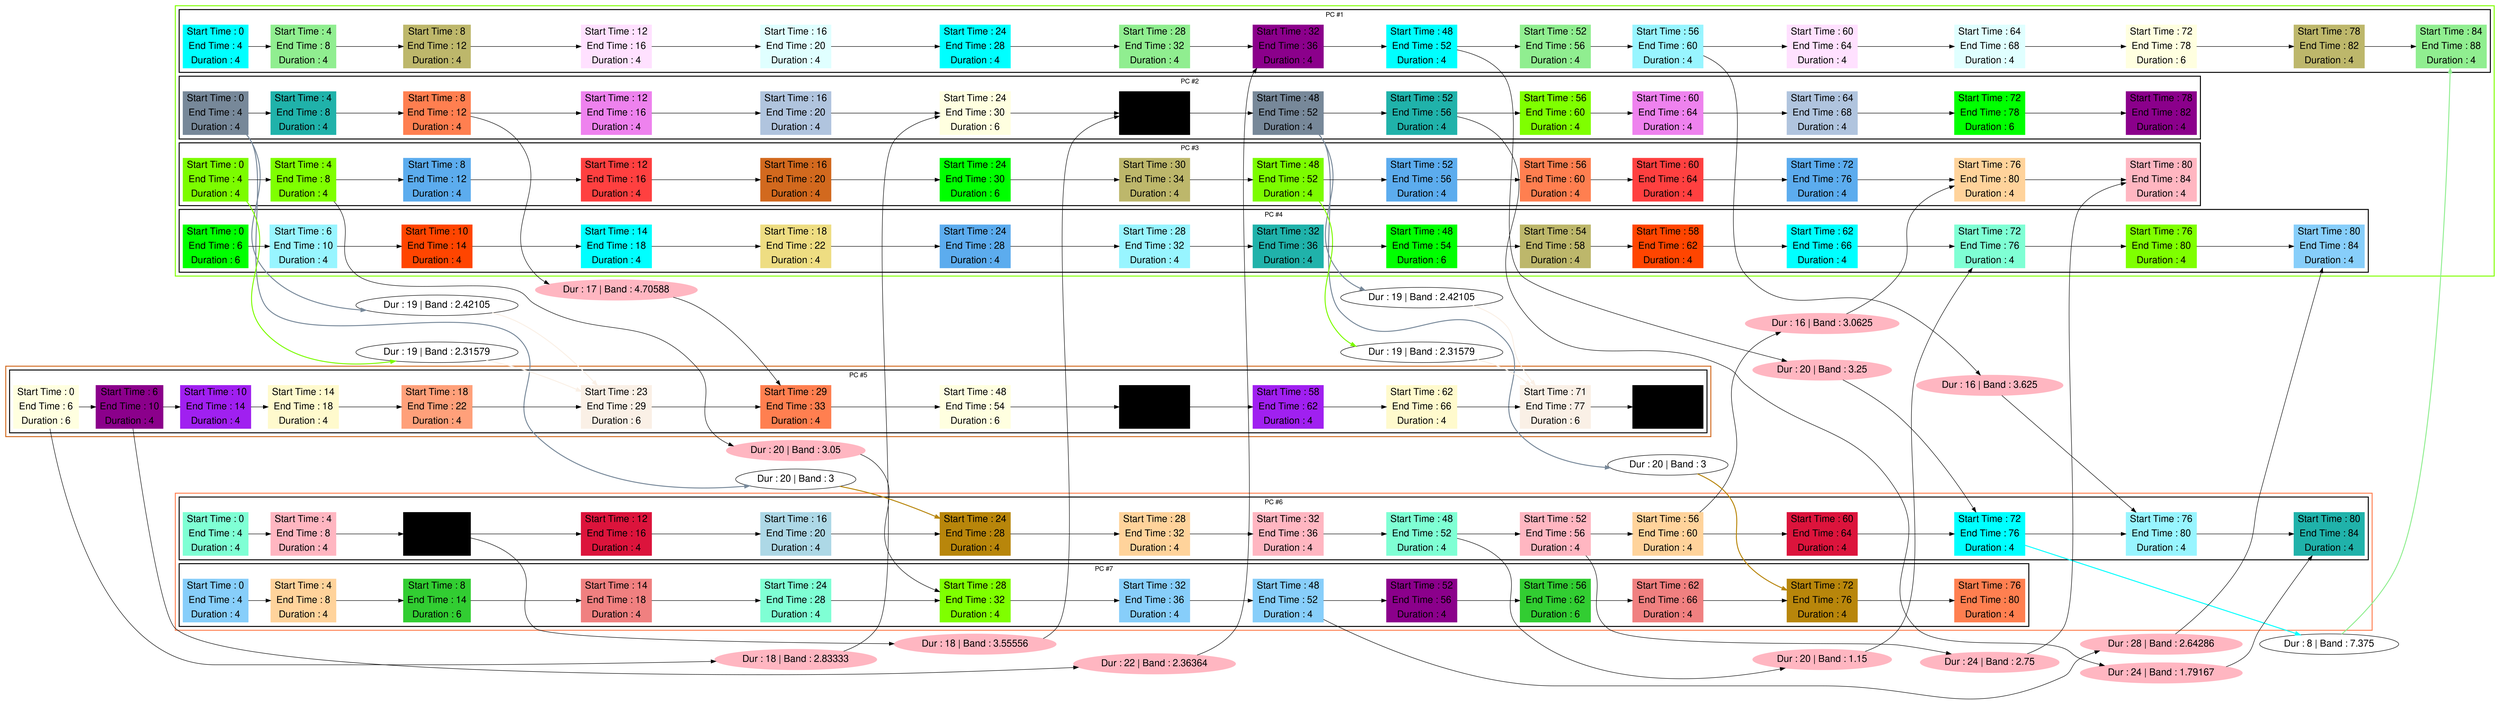 digraph G {

fontname="Helvetica,Arial,sans-serif"
node [fontname="Helvetica,Arial,sans-serif"]
edge [fontname="Helvetica,Arial,sans-serif"]
graph [rankdir = "LR"];
node [fontsize = "20" shape = "ellipse"];

    subgraph cluster_Mod_0{
        color =chartreuse
        style = bold
        subgraph cluster_0{
           node [style=filled]
           color = black


            "node4" [
               label = "Start Time : 0 | End Time : 4 | Duration : 4"
               shape = "record"
               color = aqua
            ]

            "node67" [
               label = "Start Time : 4 | End Time : 8 | Duration : 4"
               shape = "record"
               color = lightgreen
            ]

            "node49" [
               label = "Start Time : 8 | End Time : 12 | Duration : 4"
               shape = "record"
               color = darkkhaki
            ]

            "node16" [
               label = "Start Time : 12 | End Time : 16 | Duration : 4"
               shape = "record"
               color = thistle1
            ]

            "node64" [
               label = "Start Time : 16 | End Time : 20 | Duration : 4"
               shape = "record"
               color = lightcyan
            ]

            "node5" [
               label = "Start Time : 24 | End Time : 28 | Duration : 4"
               shape = "record"
               color = aqua
            ]

            "node68" [
               label = "Start Time : 28 | End Time : 32 | Duration : 4"
               shape = "record"
               color = lightgreen
            ]

            "node54" [
               label = "Start Time : 32 | End Time : 36 | Duration : 4"
               shape = "record"
               color = darkmagenta
            ]

            "node6" [
               label = "Start Time : 48 | End Time : 52 | Duration : 4"
               shape = "record"
               color = aqua
            ]

            "node69" [
               label = "Start Time : 52 | End Time : 56 | Duration : 4"
               shape = "record"
               color = lightgreen
            ]

            "node28" [
               label = "Start Time : 56 | End Time : 60 | Duration : 4"
               shape = "record"
               color = cadetblue1
            ]

            "node17" [
               label = "Start Time : 60 | End Time : 64 | Duration : 4"
               shape = "record"
               color = thistle1
            ]

            "node65" [
               label = "Start Time : 64 | End Time : 68 | Duration : 4"
               shape = "record"
               color = lightcyan
            ]

            "node91" [
               label = "Start Time : 72 | End Time : 78 | Duration : 6"
               shape = "record"
               color = lightyellow
            ]

            "node52" [
               label = "Start Time : 78 | End Time : 82 | Duration : 4"
               shape = "record"
               color = darkkhaki
            ]

            "node70" [
               label = "Start Time : 84 | End Time : 88 | Duration : 4"
               shape = "record"
               color = lightgreen
            ]

            node4 -> node67 -> node49 -> node16 -> node64 -> node5 -> node68 -> node54 -> node6 -> node69 -> node28 -> node17 -> node65 -> node91 -> node52 -> node70

            label = "PC #1"

        }
        subgraph cluster_1{
           node [style=filled]
           color = black


            "node84" [
               label = "Start Time : 0 | End Time : 4 | Duration : 4"
               shape = "record"
               color = lightslategray
            ]

            "node76" [
               label = "Start Time : 4 | End Time : 8 | Duration : 4"
               shape = "record"
               color = lightseagreen
            ]

            "node35" [
               label = "Start Time : 8 | End Time : 12 | Duration : 4"
               shape = "record"
               color = coral
            ]

            "node18" [
               label = "Start Time : 12 | End Time : 16 | Duration : 4"
               shape = "record"
               color = violet
            ]

            "node86" [
               label = "Start Time : 16 | End Time : 20 | Duration : 4"
               shape = "record"
               color = lightsteelblue
            ]

            "node89" [
               label = "Start Time : 24 | End Time : 30 | Duration : 6"
               shape = "record"
               color = lightyellow
            ]

            "node40" [
               label = "Start Time : 30 | End Time : 34 | Duration : 4"
               shape = "record"
               color = cornflower
            ]

            "node85" [
               label = "Start Time : 48 | End Time : 52 | Duration : 4"
               shape = "record"
               color = lightslategray
            ]

            "node78" [
               label = "Start Time : 52 | End Time : 56 | Duration : 4"
               shape = "record"
               color = lightseagreen
            ]

            "node32" [
               label = "Start Time : 56 | End Time : 60 | Duration : 4"
               shape = "record"
               color = chartreuse
            ]

            "node19" [
               label = "Start Time : 60 | End Time : 64 | Duration : 4"
               shape = "record"
               color = violet
            ]

            "node87" [
               label = "Start Time : 64 | End Time : 68 | Duration : 4"
               shape = "record"
               color = lightsteelblue
            ]

            "node95" [
               label = "Start Time : 72 | End Time : 78 | Duration : 6"
               shape = "record"
               color = lime
            ]

            "node56" [
               label = "Start Time : 78 | End Time : 82 | Duration : 4"
               shape = "record"
               color = darkmagenta
            ]

            node84 -> node76 -> node35 -> node18 -> node86 -> node89 -> node40 -> node85 -> node78 -> node32 -> node19 -> node87 -> node95 -> node56

            label = "PC #2"

        }
        subgraph cluster_2{
           node [style=filled]
           color = black


            "node57" [
               label = "Start Time : 0 | End Time : 4 | Duration : 4"
               shape = "record"
               color = lawngreen
            ]

            "node30" [
               label = "Start Time : 4 | End Time : 8 | Duration : 4"
               shape = "record"
               color = chartreuse
            ]

            "node0" [
               label = "Start Time : 8 | End Time : 12 | Duration : 4"
               shape = "record"
               color = steelblue2
            ]

            "node20" [
               label = "Start Time : 12 | End Time : 16 | Duration : 4"
               shape = "record"
               color = brown1
            ]

            "node34" [
               label = "Start Time : 16 | End Time : 20 | Duration : 4"
               shape = "record"
               color = chocolate
            ]

            "node93" [
               label = "Start Time : 24 | End Time : 30 | Duration : 6"
               shape = "record"
               color = lime
            ]

            "node50" [
               label = "Start Time : 30 | End Time : 34 | Duration : 4"
               shape = "record"
               color = darkkhaki
            ]

            "node58" [
               label = "Start Time : 48 | End Time : 52 | Duration : 4"
               shape = "record"
               color = lawngreen
            ]

            "node2" [
               label = "Start Time : 52 | End Time : 56 | Duration : 4"
               shape = "record"
               color = steelblue2
            ]

            "node37" [
               label = "Start Time : 56 | End Time : 60 | Duration : 4"
               shape = "record"
               color = coral
            ]

            "node21" [
               label = "Start Time : 60 | End Time : 64 | Duration : 4"
               shape = "record"
               color = brown1
            ]

            "node3" [
               label = "Start Time : 72 | End Time : 76 | Duration : 4"
               shape = "record"
               color = steelblue2
            ]

            "node25" [
               label = "Start Time : 76 | End Time : 80 | Duration : 4"
               shape = "record"
               color = burlywood1
            ]

            "node74" [
               label = "Start Time : 80 | End Time : 84 | Duration : 4"
               shape = "record"
               color = lightpink
            ]

            node57 -> node30 -> node0 -> node20 -> node34 -> node93 -> node50 -> node58 -> node2 -> node37 -> node21 -> node3 -> node25 -> node74

            label = "PC #3"

        }
        subgraph cluster_3{
           node [style=filled]
           color = black


            "node92" [
               label = "Start Time : 0 | End Time : 6 | Duration : 6"
               shape = "record"
               color = lime
            ]

            "node26" [
               label = "Start Time : 6 | End Time : 10 | Duration : 4"
               shape = "record"
               color = cadetblue1
            ]

            "node12" [
               label = "Start Time : 10 | End Time : 14 | Duration : 4"
               shape = "record"
               color = orangered1
            ]

            "node45" [
               label = "Start Time : 14 | End Time : 18 | Duration : 4"
               shape = "record"
               color = cyan
            ]

            "node66" [
               label = "Start Time : 18 | End Time : 22 | Duration : 4"
               shape = "record"
               color = lightgoldenrod
            ]

            "node1" [
               label = "Start Time : 24 | End Time : 28 | Duration : 4"
               shape = "record"
               color = steelblue2
            ]

            "node27" [
               label = "Start Time : 28 | End Time : 32 | Duration : 4"
               shape = "record"
               color = cadetblue1
            ]

            "node77" [
               label = "Start Time : 32 | End Time : 36 | Duration : 4"
               shape = "record"
               color = lightseagreen
            ]

            "node94" [
               label = "Start Time : 48 | End Time : 54 | Duration : 6"
               shape = "record"
               color = lime
            ]

            "node51" [
               label = "Start Time : 54 | End Time : 58 | Duration : 4"
               shape = "record"
               color = darkkhaki
            ]

            "node13" [
               label = "Start Time : 58 | End Time : 62 | Duration : 4"
               shape = "record"
               color = orangered1
            ]

            "node46" [
               label = "Start Time : 62 | End Time : 66 | Duration : 4"
               shape = "record"
               color = cyan
            ]

            "node11" [
               label = "Start Time : 72 | End Time : 76 | Duration : 4"
               shape = "record"
               color = aquamarine
            ]

            "node33" [
               label = "Start Time : 76 | End Time : 80 | Duration : 4"
               shape = "record"
               color = chartreuse
            ]

            "node83" [
               label = "Start Time : 80 | End Time : 84 | Duration : 4"
               shape = "record"
               color = lightskyblue
            ]

            node92 -> node26 -> node12 -> node45 -> node66 -> node1 -> node27 -> node77 -> node94 -> node51 -> node13 -> node46 -> node11 -> node33 -> node83

            label = "PC #4"

        }
    }
    subgraph cluster_Mod_4{
        color =chocolate
        style = bold
        subgraph cluster_4{
           node [style=filled]
           color = black


            "node88" [
               label = "Start Time : 0 | End Time : 6 | Duration : 6"
               shape = "record"
               color = lightyellow
            ]

            "node53" [
               label = "Start Time : 6 | End Time : 10 | Duration : 4"
               shape = "record"
               color = darkmagenta
            ]

            "node14" [
               label = "Start Time : 10 | End Time : 14 | Duration : 4"
               shape = "record"
               color = x11purple
            ]

            "node59" [
               label = "Start Time : 14 | End Time : 18 | Duration : 4"
               shape = "record"
               color = lemonchiffon
            ]

            "node75" [
               label = "Start Time : 18 | End Time : 22 | Duration : 4"
               shape = "record"
               color = lightsalmon
            ]

            "node98" [
               label = "Start Time : 23 | End Time : 29 | Duration : 6"
               shape = "record"
               color = linen
            ]

            "node36" [
               label = "Start Time : 29 | End Time : 33 | Duration : 4"
               shape = "record"
               color = coral
            ]

            "node90" [
               label = "Start Time : 48 | End Time : 54 | Duration : 6"
               shape = "record"
               color = lightyellow
            ]

            "node41" [
               label = "Start Time : 54 | End Time : 58 | Duration : 4"
               shape = "record"
               color = cornflower
            ]

            "node15" [
               label = "Start Time : 58 | End Time : 62 | Duration : 4"
               shape = "record"
               color = x11purple
            ]

            "node60" [
               label = "Start Time : 62 | End Time : 66 | Duration : 4"
               shape = "record"
               color = lemonchiffon
            ]

            "node99" [
               label = "Start Time : 71 | End Time : 77 | Duration : 6"
               shape = "record"
               color = linen
            ]

            "node42" [
               label = "Start Time : 77 | End Time : 81 | Duration : 4"
               shape = "record"
               color = cornflower
            ]

            node88 -> node53 -> node14 -> node59 -> node75 -> node98 -> node36 -> node90 -> node41 -> node15 -> node60 -> node99 -> node42

            label = "PC #5"

        }
    }
    subgraph cluster_Mod_5{
        color =coral
        style = bold
        subgraph cluster_5{
           node [style=filled]
           color = black


            "node8" [
               label = "Start Time : 0 | End Time : 4 | Duration : 4"
               shape = "record"
               color = aquamarine
            ]

            "node71" [
               label = "Start Time : 4 | End Time : 8 | Duration : 4"
               shape = "record"
               color = lightpink
            ]

            "node39" [
               label = "Start Time : 8 | End Time : 12 | Duration : 4"
               shape = "record"
               color = cornflower
            ]

            "node43" [
               label = "Start Time : 12 | End Time : 16 | Duration : 4"
               shape = "record"
               color = crimson
            ]

            "node61" [
               label = "Start Time : 16 | End Time : 20 | Duration : 4"
               shape = "record"
               color = lightblue
            ]

            "node47" [
               label = "Start Time : 24 | End Time : 28 | Duration : 4"
               shape = "record"
               color = darkgoldenrod
            ]

            "node23" [
               label = "Start Time : 28 | End Time : 32 | Duration : 4"
               shape = "record"
               color = burlywood1
            ]

            "node72" [
               label = "Start Time : 32 | End Time : 36 | Duration : 4"
               shape = "record"
               color = lightpink
            ]

            "node10" [
               label = "Start Time : 48 | End Time : 52 | Duration : 4"
               shape = "record"
               color = aquamarine
            ]

            "node73" [
               label = "Start Time : 52 | End Time : 56 | Duration : 4"
               shape = "record"
               color = lightpink
            ]

            "node24" [
               label = "Start Time : 56 | End Time : 60 | Duration : 4"
               shape = "record"
               color = burlywood1
            ]

            "node44" [
               label = "Start Time : 60 | End Time : 64 | Duration : 4"
               shape = "record"
               color = crimson
            ]

            "node7" [
               label = "Start Time : 72 | End Time : 76 | Duration : 4"
               shape = "record"
               color = aqua
            ]

            "node29" [
               label = "Start Time : 76 | End Time : 80 | Duration : 4"
               shape = "record"
               color = cadetblue1
            ]

            "node79" [
               label = "Start Time : 80 | End Time : 84 | Duration : 4"
               shape = "record"
               color = lightseagreen
            ]

            node8 -> node71 -> node39 -> node43 -> node61 -> node47 -> node23 -> node72 -> node10 -> node73 -> node24 -> node44 -> node7 -> node29 -> node79

            label = "PC #6"

        }
        subgraph cluster_6{
           node [style=filled]
           color = black


            "node80" [
               label = "Start Time : 0 | End Time : 4 | Duration : 4"
               shape = "record"
               color = lightskyblue
            ]

            "node22" [
               label = "Start Time : 4 | End Time : 8 | Duration : 4"
               shape = "record"
               color = burlywood1
            ]

            "node96" [
               label = "Start Time : 8 | End Time : 14 | Duration : 6"
               shape = "record"
               color = limegreen
            ]

            "node62" [
               label = "Start Time : 14 | End Time : 18 | Duration : 4"
               shape = "record"
               color = lightcoral
            ]

            "node9" [
               label = "Start Time : 24 | End Time : 28 | Duration : 4"
               shape = "record"
               color = aquamarine
            ]

            "node31" [
               label = "Start Time : 28 | End Time : 32 | Duration : 4"
               shape = "record"
               color = chartreuse
            ]

            "node81" [
               label = "Start Time : 32 | End Time : 36 | Duration : 4"
               shape = "record"
               color = lightskyblue
            ]

            "node82" [
               label = "Start Time : 48 | End Time : 52 | Duration : 4"
               shape = "record"
               color = lightskyblue
            ]

            "node55" [
               label = "Start Time : 52 | End Time : 56 | Duration : 4"
               shape = "record"
               color = darkmagenta
            ]

            "node97" [
               label = "Start Time : 56 | End Time : 62 | Duration : 6"
               shape = "record"
               color = limegreen
            ]

            "node63" [
               label = "Start Time : 62 | End Time : 66 | Duration : 4"
               shape = "record"
               color = lightcoral
            ]

            "node48" [
               label = "Start Time : 72 | End Time : 76 | Duration : 4"
               shape = "record"
               color = darkgoldenrod
            ]

            "node38" [
               label = "Start Time : 76 | End Time : 80 | Duration : 4"
               shape = "record"
               color = coral
            ]

            node80 -> node22 -> node96 -> node62 -> node9 -> node31 -> node81 -> node82 -> node55 -> node97 -> node63 -> node48 -> node38

            label = "PC #7"

        }
    }
    "contextMessage0" [
       label = "Dur : 18 | Band : 2.83333"
       shape = "ellipse"       color = lightpink
       style = filled   ]
    "contextMessage1" [
       label = "Dur : 20 | Band : 3.05"
       shape = "ellipse"       color = lightpink
       style = filled   ]
    "contextMessage2" [
       label = "Dur : 17 | Band : 4.70588"
       shape = "ellipse"       color = lightpink
       style = filled   ]
    "contextMessage3" [
       label = "Dur : 18 | Band : 3.55556"
       shape = "ellipse"       color = lightpink
       style = filled   ]
    "contextMessage4" [
       label = "Dur : 22 | Band : 2.36364"
       shape = "ellipse"       color = lightpink
       style = filled   ]
    "contextMessage5" [
       label = "Dur : 20 | Band : 3.25"
       shape = "ellipse"       color = lightpink
       style = filled   ]
    "contextMessage6" [
       label = "Dur : 20 | Band : 1.15"
       shape = "ellipse"       color = lightpink
       style = filled   ]
    "contextMessage7" [
       label = "Dur : 16 | Band : 3.0625"
       shape = "ellipse"       color = lightpink
       style = filled   ]
    "contextMessage8" [
       label = "Dur : 16 | Band : 3.625"
       shape = "ellipse"       color = lightpink
       style = filled   ]
    "contextMessage9" [
       label = "Dur : 24 | Band : 2.75"
       shape = "ellipse"       color = lightpink
       style = filled   ]
    "contextMessage10" [
       label = "Dur : 24 | Band : 1.79167"
       shape = "ellipse"       color = lightpink
       style = filled   ]
    "contextMessage11" [
       label = "Dur : 28 | Band : 2.64286"
       shape = "ellipse"       color = lightpink
       style = filled   ]

    node88 -> contextMessage0 -> node89
    node30 -> contextMessage1 -> node31
    node35 -> contextMessage2 -> node36
    node39 -> contextMessage3 -> node40
    node53 -> contextMessage4 -> node54
    node6 -> contextMessage5 -> node7
    node10 -> contextMessage6 -> node11
    node24 -> contextMessage7 -> node25
    node28 -> contextMessage8 -> node29
    node73 -> contextMessage9 -> node74
    node78 -> contextMessage10 -> node79
    node82 -> contextMessage11 -> node83

    "message0" [
       label = "Dur : 19 | Band : 2.42105"
       shape = "ellipse"   ]
    "message1" [
       label = "Dur : 20 | Band : 3"
       shape = "ellipse"   ]
    "message2" [
       label = "Dur : 19 | Band : 2.42105"
       shape = "ellipse"   ]
    "message3" [
       label = "Dur : 20 | Band : 3"
       shape = "ellipse"   ]
    "message4" [
       label = "Dur : 19 | Band : 2.31579"
       shape = "ellipse"   ]
    "message5" [
       label = "Dur : 19 | Band : 2.31579"
       shape = "ellipse"   ]
    "message6" [
       label = "Dur : 8 | Band : 7.375"
       shape = "ellipse"   ]

    node84 -> message0 [color =lightslategray style = bold]
    message0 -> node98 [color =linen style = bold]
    node84 -> message1 [color =lightslategray style = bold]
    message1 -> node47 [color =darkgoldenrod style = bold]
    node85 -> message2 [color =lightslategray style = bold]
    message2 -> node99 [color =linen style = bold]
    node85 -> message3 [color =lightslategray style = bold]
    message3 -> node48 [color =darkgoldenrod style = bold]
    node57 -> message4 [color =lawngreen style = bold]
    message4 -> node98 [color =linen style = bold]
    node58 -> message5 [color =lawngreen style = bold]
    message5 -> node99 [color =linen style = bold]
    node7 -> message6 [color =aqua style = bold]
    message6 -> node70 [color =lightgreen style = bold]

}

